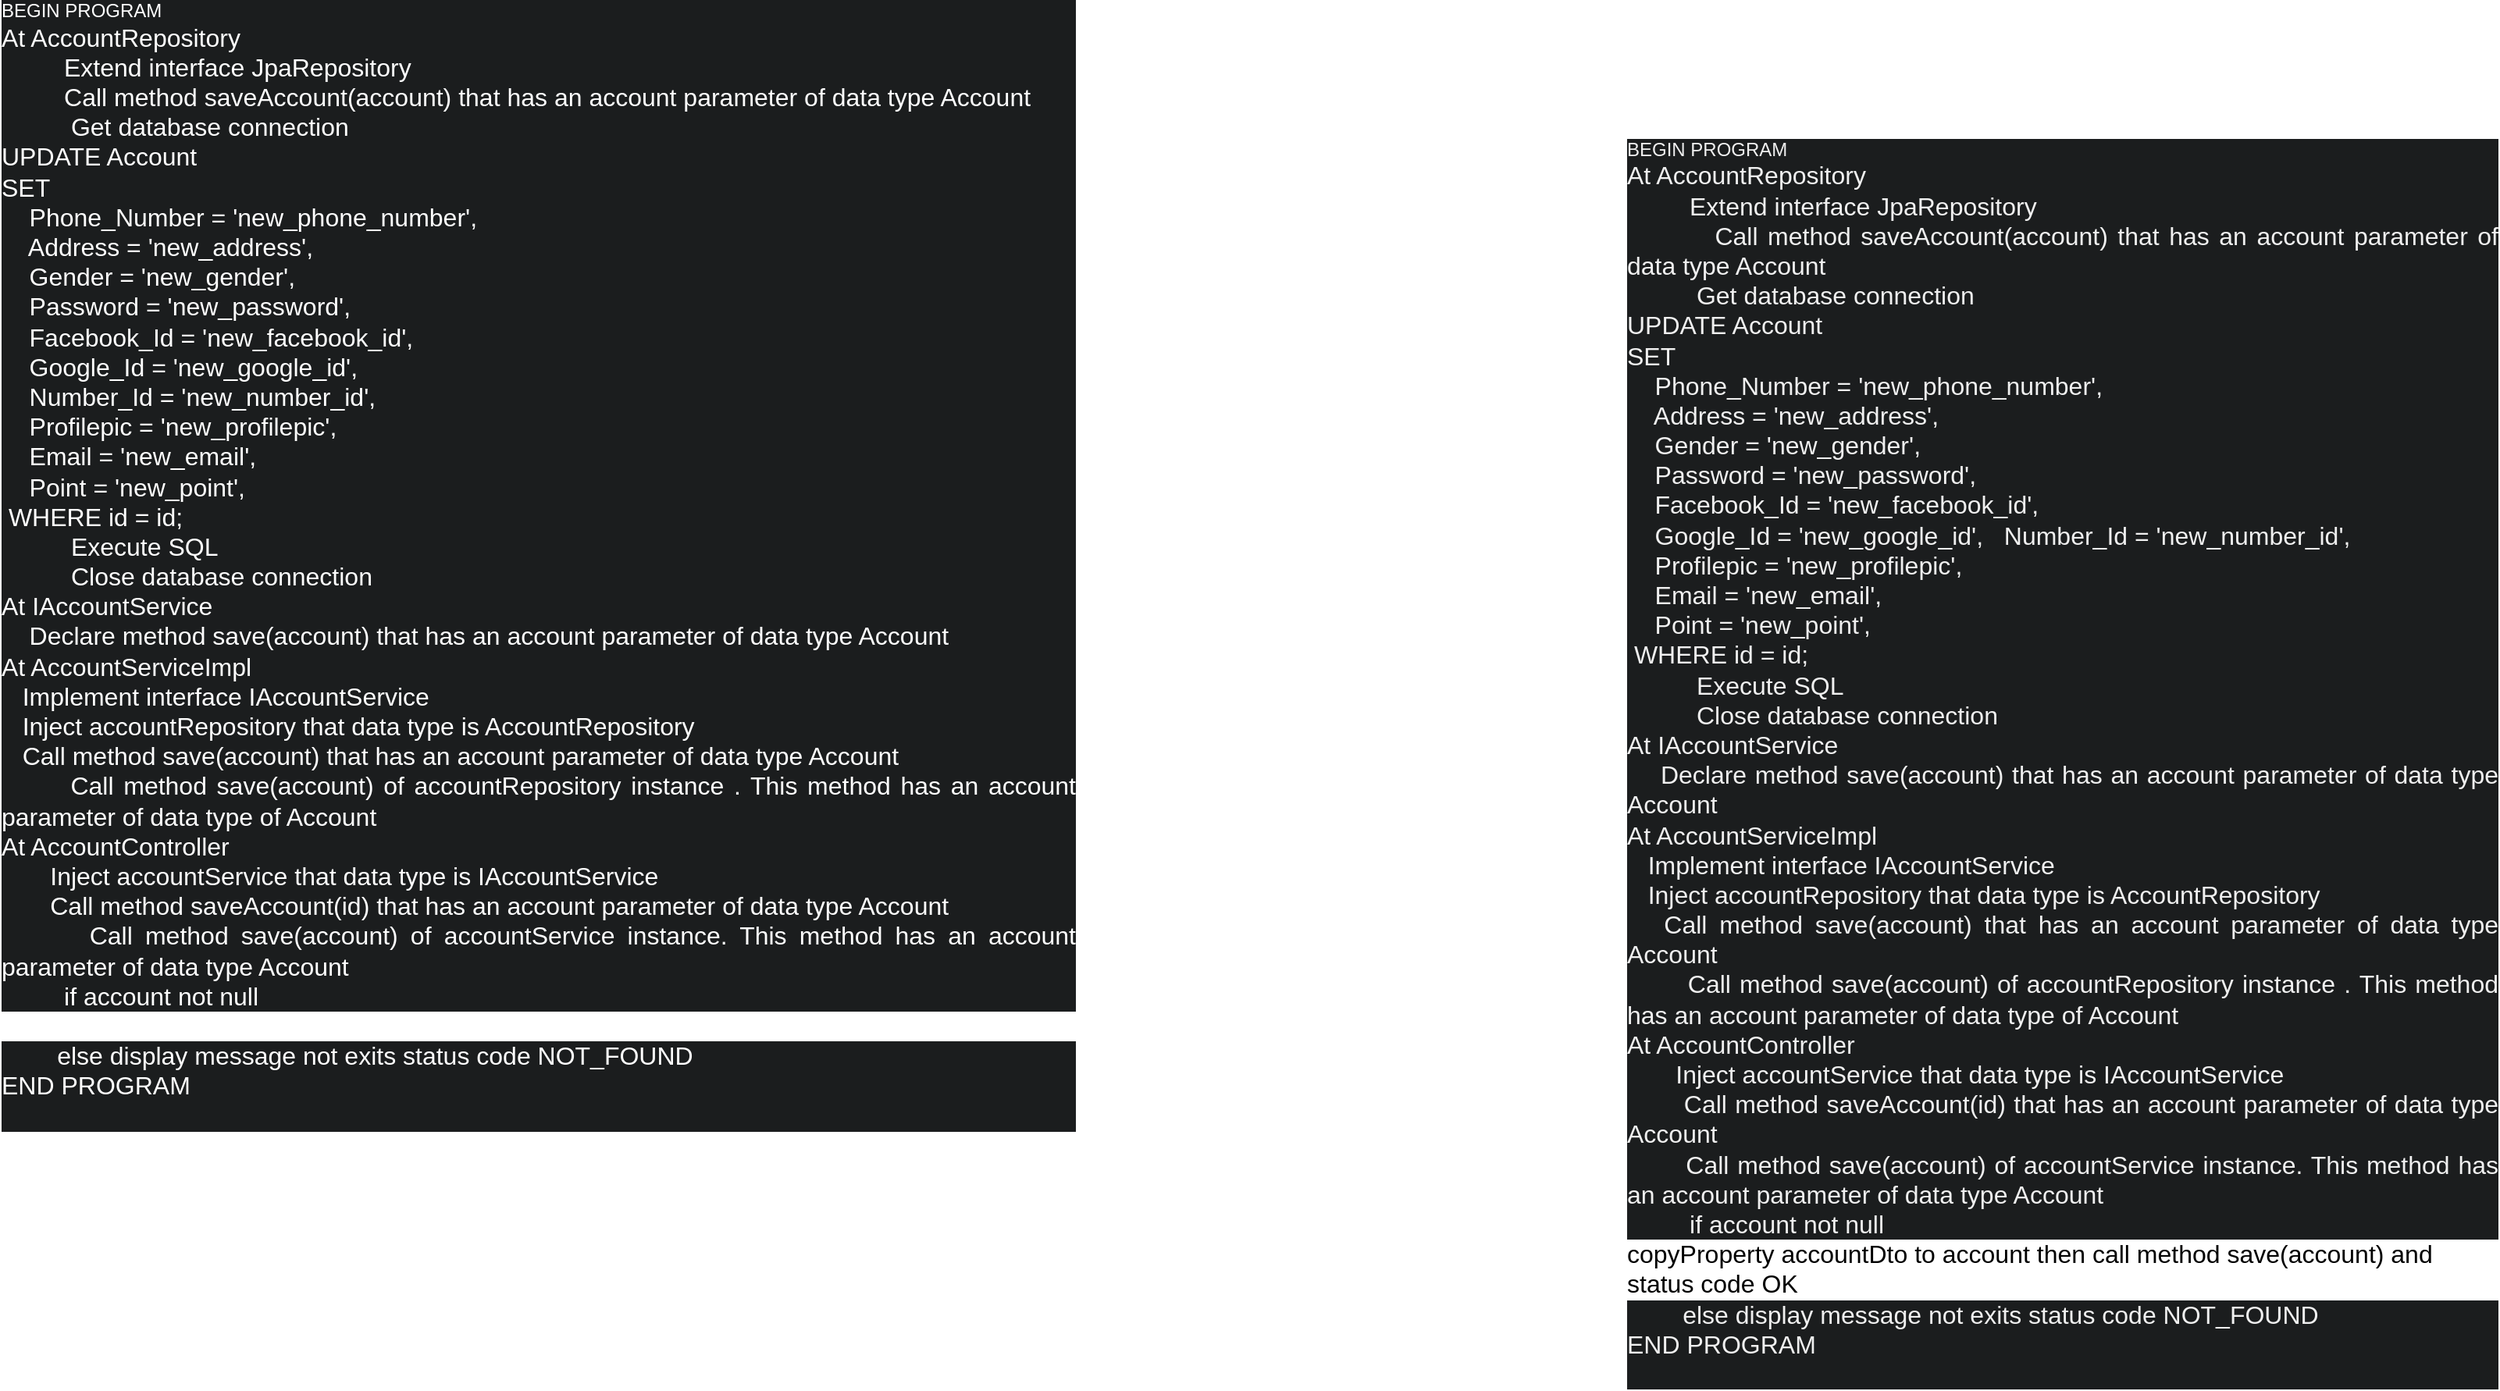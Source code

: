 <mxfile version="23.1.5" type="device">
  <diagram name="Page-1" id="qvxfDQ4nsBVQeI58UyfF">
    <mxGraphModel dx="1674" dy="836" grid="1" gridSize="10" guides="1" tooltips="1" connect="1" arrows="1" fold="1" page="1" pageScale="1" pageWidth="850" pageHeight="1100" math="0" shadow="0">
      <root>
        <mxCell id="0" />
        <mxCell id="1" parent="0" />
        <mxCell id="0M5ZNUjyXzmaw6r4NHMo-1" value="&lt;div style=&quot;border-color: rgb(0, 0, 0); color: rgb(240, 240, 240); font-family: Helvetica; font-style: normal; font-variant-ligatures: normal; font-variant-caps: normal; letter-spacing: normal; orphans: 2; text-indent: 0px; text-transform: none; widows: 2; word-spacing: 0px; -webkit-text-stroke-width: 0px; background-color: rgb(27, 29, 30); text-decoration-thickness: initial; text-decoration-style: initial; text-decoration-color: initial; text-align: justify;&quot;&gt;&lt;font style=&quot;font-size: 12px;&quot;&gt;BEGIN PROGRAM&lt;/font&gt;&lt;/div&gt;&lt;div style=&quot;border-color: rgb(0, 0, 0); color: rgb(240, 240, 240); font-family: Helvetica; font-style: normal; font-variant-ligatures: normal; font-variant-caps: normal; letter-spacing: normal; orphans: 2; text-indent: 0px; text-transform: none; widows: 2; word-spacing: 0px; -webkit-text-stroke-width: 0px; background-color: rgb(27, 29, 30); text-decoration-thickness: initial; text-decoration-style: initial; text-decoration-color: initial; text-align: justify;&quot;&gt;&lt;font size=&quot;3&quot;&gt;At AccountRepository&lt;/font&gt;&lt;/div&gt;&lt;div style=&quot;border-color: rgb(0, 0, 0); color: rgb(240, 240, 240); font-family: Helvetica; font-style: normal; font-variant-ligatures: normal; font-variant-caps: normal; letter-spacing: normal; orphans: 2; text-indent: 0px; text-transform: none; widows: 2; word-spacing: 0px; -webkit-text-stroke-width: 0px; background-color: rgb(27, 29, 30); text-decoration-thickness: initial; text-decoration-style: initial; text-decoration-color: initial; text-align: justify;&quot;&gt;&lt;font size=&quot;3&quot;&gt;&amp;nbsp; &amp;nbsp; &amp;nbsp; &amp;nbsp; &amp;nbsp;Extend interface JpaRepository&lt;/font&gt;&lt;/div&gt;&lt;div style=&quot;border-color: rgb(0, 0, 0); color: rgb(240, 240, 240); font-family: Helvetica; font-style: normal; font-variant-ligatures: normal; font-variant-caps: normal; letter-spacing: normal; orphans: 2; text-indent: 0px; text-transform: none; widows: 2; word-spacing: 0px; -webkit-text-stroke-width: 0px; background-color: rgb(27, 29, 30); text-decoration-thickness: initial; text-decoration-style: initial; text-decoration-color: initial; text-align: justify;&quot;&gt;&lt;font size=&quot;3&quot;&gt;&amp;nbsp; &amp;nbsp; &amp;nbsp; &amp;nbsp; &amp;nbsp;Call method saveAccount(account) that has an account parameter of data type Account&lt;/font&gt;&lt;/div&gt;&lt;div style=&quot;border-color: rgb(0, 0, 0); color: rgb(240, 240, 240); font-family: Helvetica; font-style: normal; font-variant-ligatures: normal; font-variant-caps: normal; letter-spacing: normal; orphans: 2; text-indent: 0px; text-transform: none; widows: 2; word-spacing: 0px; -webkit-text-stroke-width: 0px; background-color: rgb(27, 29, 30); text-decoration-thickness: initial; text-decoration-style: initial; text-decoration-color: initial; text-align: justify;&quot;&gt;&lt;font size=&quot;3&quot;&gt;&amp;nbsp; &amp;nbsp; &amp;nbsp; &amp;nbsp; &amp;nbsp; Get database connection&amp;nbsp; &amp;nbsp;&lt;/font&gt;&lt;/div&gt;&lt;div style=&quot;border-color: rgb(0, 0, 0); color: rgb(240, 240, 240); font-family: Helvetica; font-style: normal; font-variant-ligatures: normal; font-variant-caps: normal; letter-spacing: normal; orphans: 2; text-indent: 0px; text-transform: none; widows: 2; word-spacing: 0px; -webkit-text-stroke-width: 0px; background-color: rgb(27, 29, 30); text-decoration-thickness: initial; text-decoration-style: initial; text-decoration-color: initial; text-align: justify;&quot;&gt;&lt;div style=&quot;border-color: rgb(0, 0, 0);&quot;&gt;&lt;div&gt;&lt;font size=&quot;3&quot;&gt;UPDATE Account&lt;/font&gt;&lt;/div&gt;&lt;div&gt;&lt;font size=&quot;3&quot;&gt;SET&amp;nbsp;&lt;/font&gt;&lt;/div&gt;&lt;div&gt;&lt;font size=&quot;3&quot;&gt;&amp;nbsp; &amp;nbsp; Phone_Number = &#39;new_phone_number&#39;,&lt;/font&gt;&lt;/div&gt;&lt;div&gt;&lt;font size=&quot;3&quot;&gt;&amp;nbsp; &amp;nbsp; Address = &#39;new_address&#39;,&lt;/font&gt;&lt;/div&gt;&lt;div&gt;&lt;font size=&quot;3&quot;&gt;&amp;nbsp; &amp;nbsp; Gender = &#39;new_gender&#39;,&lt;/font&gt;&lt;/div&gt;&lt;div&gt;&lt;font size=&quot;3&quot;&gt;&amp;nbsp; &amp;nbsp; Password = &#39;new_password&#39;,&lt;/font&gt;&lt;/div&gt;&lt;div&gt;&lt;font size=&quot;3&quot;&gt;&amp;nbsp; &amp;nbsp; Facebook_Id = &#39;new_facebook_id&#39;,&lt;/font&gt;&lt;/div&gt;&lt;div&gt;&lt;font size=&quot;3&quot;&gt;&amp;nbsp; &amp;nbsp; Google_Id = &#39;new_google_id&#39;,&lt;/font&gt;&lt;span style=&quot;font-size: medium;&quot;&gt;&amp;nbsp; &amp;nbsp;Number_Id = &#39;new_number_id&#39;,&lt;/span&gt;&lt;/div&gt;&lt;div&gt;&lt;font size=&quot;3&quot;&gt;&amp;nbsp; &amp;nbsp; Profilepic = &#39;new_profilepic&#39;,&lt;/font&gt;&lt;/div&gt;&lt;div&gt;&lt;font size=&quot;3&quot;&gt;&amp;nbsp; &amp;nbsp; Email = &#39;new_email&#39;,&lt;/font&gt;&lt;/div&gt;&lt;div&gt;&lt;font size=&quot;3&quot;&gt;&amp;nbsp; &amp;nbsp; Point = &#39;new_point&#39;,&lt;/font&gt;&lt;/div&gt;&lt;div&gt;&lt;font size=&quot;3&quot;&gt;&amp;nbsp;WHERE id = id;&lt;/font&gt;&lt;/div&gt;&lt;/div&gt;&lt;/div&gt;&lt;div style=&quot;border-color: rgb(0, 0, 0); color: rgb(240, 240, 240); font-family: Helvetica; font-style: normal; font-variant-ligatures: normal; font-variant-caps: normal; letter-spacing: normal; orphans: 2; text-indent: 0px; text-transform: none; widows: 2; word-spacing: 0px; -webkit-text-stroke-width: 0px; background-color: rgb(27, 29, 30); text-decoration-thickness: initial; text-decoration-style: initial; text-decoration-color: initial; text-align: justify;&quot;&gt;&lt;font size=&quot;3&quot;&gt;&amp;nbsp; &amp;nbsp; &amp;nbsp; &amp;nbsp; &amp;nbsp; Execute SQL&lt;/font&gt;&lt;/div&gt;&lt;div style=&quot;border-color: rgb(0, 0, 0); color: rgb(240, 240, 240); font-family: Helvetica; font-style: normal; font-variant-ligatures: normal; font-variant-caps: normal; letter-spacing: normal; orphans: 2; text-indent: 0px; text-transform: none; widows: 2; word-spacing: 0px; -webkit-text-stroke-width: 0px; background-color: rgb(27, 29, 30); text-decoration-thickness: initial; text-decoration-style: initial; text-decoration-color: initial; text-align: justify;&quot;&gt;&lt;font size=&quot;3&quot;&gt;&amp;nbsp; &amp;nbsp; &amp;nbsp; &amp;nbsp; &amp;nbsp; Close database connection&lt;/font&gt;&lt;/div&gt;&lt;div style=&quot;border-color: rgb(0, 0, 0); color: rgb(240, 240, 240); font-family: Helvetica; font-style: normal; font-variant-ligatures: normal; font-variant-caps: normal; letter-spacing: normal; orphans: 2; text-indent: 0px; text-transform: none; widows: 2; word-spacing: 0px; -webkit-text-stroke-width: 0px; background-color: rgb(27, 29, 30); text-decoration-thickness: initial; text-decoration-style: initial; text-decoration-color: initial; text-align: justify;&quot;&gt;&lt;font size=&quot;3&quot;&gt;At IAccountService&amp;nbsp;&lt;/font&gt;&lt;/div&gt;&lt;div style=&quot;border-color: rgb(0, 0, 0); color: rgb(240, 240, 240); font-family: Helvetica; font-style: normal; font-variant-ligatures: normal; font-variant-caps: normal; letter-spacing: normal; orphans: 2; text-indent: 0px; text-transform: none; widows: 2; word-spacing: 0px; -webkit-text-stroke-width: 0px; background-color: rgb(27, 29, 30); text-decoration-thickness: initial; text-decoration-style: initial; text-decoration-color: initial; text-align: justify;&quot;&gt;&lt;font size=&quot;3&quot;&gt;&amp;nbsp; &amp;nbsp; Declare method save(account) that has an account parameter of data type Account&lt;span style=&quot;&quot;&gt;&lt;span style=&quot;white-space: pre;&quot;&gt;&amp;nbsp;&amp;nbsp;&amp;nbsp;&amp;nbsp;&lt;/span&gt;&lt;/span&gt;&lt;/font&gt;&lt;/div&gt;&lt;div style=&quot;border-color: rgb(0, 0, 0); color: rgb(240, 240, 240); font-family: Helvetica; font-style: normal; font-variant-ligatures: normal; font-variant-caps: normal; letter-spacing: normal; orphans: 2; text-indent: 0px; text-transform: none; widows: 2; word-spacing: 0px; -webkit-text-stroke-width: 0px; background-color: rgb(27, 29, 30); text-decoration-thickness: initial; text-decoration-style: initial; text-decoration-color: initial; text-align: justify;&quot;&gt;&lt;font size=&quot;3&quot;&gt;At AccountServiceImpl&amp;nbsp;&lt;/font&gt;&lt;/div&gt;&lt;div style=&quot;border-color: rgb(0, 0, 0); color: rgb(240, 240, 240); font-family: Helvetica; font-style: normal; font-variant-ligatures: normal; font-variant-caps: normal; letter-spacing: normal; orphans: 2; text-indent: 0px; text-transform: none; widows: 2; word-spacing: 0px; -webkit-text-stroke-width: 0px; background-color: rgb(27, 29, 30); text-decoration-thickness: initial; text-decoration-style: initial; text-decoration-color: initial; text-align: justify;&quot;&gt;&lt;font size=&quot;3&quot;&gt;&amp;nbsp; &amp;nbsp;Implement interface IAccountService&lt;/font&gt;&lt;/div&gt;&lt;div style=&quot;border-color: rgb(0, 0, 0); color: rgb(240, 240, 240); font-family: Helvetica; font-style: normal; font-variant-ligatures: normal; font-variant-caps: normal; letter-spacing: normal; orphans: 2; text-indent: 0px; text-transform: none; widows: 2; word-spacing: 0px; -webkit-text-stroke-width: 0px; background-color: rgb(27, 29, 30); text-decoration-thickness: initial; text-decoration-style: initial; text-decoration-color: initial; text-align: justify;&quot;&gt;&lt;font size=&quot;3&quot;&gt;&amp;nbsp; &amp;nbsp;Inject accountRepository that data type is AccountRepository&lt;/font&gt;&lt;/div&gt;&lt;div style=&quot;border-color: rgb(0, 0, 0); color: rgb(240, 240, 240); font-family: Helvetica; font-style: normal; font-variant-ligatures: normal; font-variant-caps: normal; letter-spacing: normal; orphans: 2; text-indent: 0px; text-transform: none; widows: 2; word-spacing: 0px; -webkit-text-stroke-width: 0px; background-color: rgb(27, 29, 30); text-decoration-thickness: initial; text-decoration-style: initial; text-decoration-color: initial; text-align: justify;&quot;&gt;&lt;font size=&quot;3&quot;&gt;&amp;nbsp; &amp;nbsp;Call method save(account) that has an account parameter of data type Account&amp;nbsp;&lt;/font&gt;&lt;/div&gt;&lt;div style=&quot;border-color: rgb(0, 0, 0); color: rgb(240, 240, 240); font-family: Helvetica; font-style: normal; font-variant-ligatures: normal; font-variant-caps: normal; letter-spacing: normal; orphans: 2; text-indent: 0px; text-transform: none; widows: 2; word-spacing: 0px; -webkit-text-stroke-width: 0px; background-color: rgb(27, 29, 30); text-decoration-thickness: initial; text-decoration-style: initial; text-decoration-color: initial; text-align: justify;&quot;&gt;&lt;font size=&quot;3&quot;&gt;&amp;nbsp; &amp;nbsp; &amp;nbsp; &amp;nbsp;Call method save(account) of accountRepository instance . This method has an account parameter of data type of Account&lt;/font&gt;&lt;/div&gt;&lt;div style=&quot;border-color: rgb(0, 0, 0); color: rgb(240, 240, 240); font-family: Helvetica; font-style: normal; font-variant-ligatures: normal; font-variant-caps: normal; letter-spacing: normal; orphans: 2; text-indent: 0px; text-transform: none; widows: 2; word-spacing: 0px; -webkit-text-stroke-width: 0px; background-color: rgb(27, 29, 30); text-decoration-thickness: initial; text-decoration-style: initial; text-decoration-color: initial; text-align: justify;&quot;&gt;&lt;font size=&quot;3&quot;&gt;At AccountController&lt;/font&gt;&lt;/div&gt;&lt;div style=&quot;border-color: rgb(0, 0, 0); color: rgb(240, 240, 240); font-family: Helvetica; font-style: normal; font-variant-ligatures: normal; font-variant-caps: normal; letter-spacing: normal; orphans: 2; text-indent: 0px; text-transform: none; widows: 2; word-spacing: 0px; -webkit-text-stroke-width: 0px; background-color: rgb(27, 29, 30); text-decoration-thickness: initial; text-decoration-style: initial; text-decoration-color: initial; text-align: justify;&quot;&gt;&lt;font size=&quot;3&quot;&gt;&amp;nbsp; &amp;nbsp; &amp;nbsp; &amp;nbsp;Inject accountService that data type is IAccountService&lt;/font&gt;&lt;/div&gt;&lt;div style=&quot;border-color: rgb(0, 0, 0); color: rgb(240, 240, 240); font-family: Helvetica; font-style: normal; font-variant-ligatures: normal; font-variant-caps: normal; letter-spacing: normal; orphans: 2; text-indent: 0px; text-transform: none; widows: 2; word-spacing: 0px; -webkit-text-stroke-width: 0px; background-color: rgb(27, 29, 30); text-decoration-thickness: initial; text-decoration-style: initial; text-decoration-color: initial; text-align: justify;&quot;&gt;&lt;font size=&quot;3&quot;&gt;&amp;nbsp; &amp;nbsp; &amp;nbsp; &amp;nbsp;Call method saveAccount(id) that has an account parameter of data type Account&lt;/font&gt;&lt;/div&gt;&lt;div style=&quot;border-color: rgb(0, 0, 0); color: rgb(240, 240, 240); font-family: Helvetica; font-style: normal; font-variant-ligatures: normal; font-variant-caps: normal; letter-spacing: normal; orphans: 2; text-indent: 0px; text-transform: none; widows: 2; word-spacing: 0px; -webkit-text-stroke-width: 0px; background-color: rgb(27, 29, 30); text-decoration-thickness: initial; text-decoration-style: initial; text-decoration-color: initial; text-align: justify;&quot;&gt;&lt;font size=&quot;3&quot;&gt;&amp;nbsp; &amp;nbsp; &amp;nbsp; &amp;nbsp;Call method save(account) of accountService instance. This method has an account parameter of data type Account&amp;nbsp;&lt;/font&gt;&lt;/div&gt;&lt;div style=&quot;border-color: rgb(0, 0, 0); color: rgb(240, 240, 240); font-family: Helvetica; font-style: normal; font-variant-ligatures: normal; font-variant-caps: normal; letter-spacing: normal; orphans: 2; text-indent: 0px; text-transform: none; widows: 2; word-spacing: 0px; -webkit-text-stroke-width: 0px; background-color: rgb(27, 29, 30); text-decoration-thickness: initial; text-decoration-style: initial; text-decoration-color: initial; text-align: justify;&quot;&gt;&lt;font size=&quot;3&quot;&gt;&amp;nbsp; &amp;nbsp; &amp;nbsp; &amp;nbsp; &amp;nbsp;if account not null&lt;/font&gt;&lt;/div&gt;&lt;font size=&quot;3&quot;&gt;copyProperty accountDto to account then&amp;nbsp;&lt;span style=&quot;text-align: justify; background-color: initial;&quot;&gt;call method save(account) and status code OK&lt;/span&gt;&lt;/font&gt;&lt;div style=&quot;border-color: rgb(0, 0, 0); color: rgb(240, 240, 240); font-family: Helvetica; font-style: normal; font-variant-ligatures: normal; font-variant-caps: normal; letter-spacing: normal; orphans: 2; text-indent: 0px; text-transform: none; widows: 2; word-spacing: 0px; -webkit-text-stroke-width: 0px; background-color: rgb(27, 29, 30); text-decoration-thickness: initial; text-decoration-style: initial; text-decoration-color: initial; text-align: justify;&quot;&gt;&lt;font size=&quot;3&quot;&gt;&amp;nbsp; &amp;nbsp; &amp;nbsp; &amp;nbsp; else display message not exits status code NOT_FOUND&lt;/font&gt;&lt;/div&gt;&lt;div style=&quot;border-color: rgb(0, 0, 0); color: rgb(240, 240, 240); font-family: Helvetica; font-style: normal; font-variant-ligatures: normal; font-variant-caps: normal; letter-spacing: normal; orphans: 2; text-indent: 0px; text-transform: none; widows: 2; word-spacing: 0px; -webkit-text-stroke-width: 0px; background-color: rgb(27, 29, 30); text-decoration-thickness: initial; text-decoration-style: initial; text-decoration-color: initial; text-align: justify;&quot;&gt;&lt;font size=&quot;3&quot;&gt;END PROGRAM&lt;/font&gt;&lt;/div&gt;&lt;div style=&quot;border-color: rgb(0, 0, 0); color: rgb(240, 240, 240); font-family: Helvetica; font-style: normal; font-variant-ligatures: normal; font-variant-caps: normal; letter-spacing: normal; orphans: 2; text-indent: 0px; text-transform: none; widows: 2; word-spacing: 0px; -webkit-text-stroke-width: 0px; background-color: rgb(27, 29, 30); text-decoration-thickness: initial; text-decoration-style: initial; text-decoration-color: initial; text-align: justify;&quot;&gt;&lt;font size=&quot;3&quot;&gt;&amp;nbsp; &amp;nbsp; &amp;nbsp; &amp;nbsp;&lt;/font&gt;&lt;/div&gt;" style="text;whiteSpace=wrap;html=1;" parent="1" vertex="1">
          <mxGeometry x="1130" y="410" width="560" height="560" as="geometry" />
        </mxCell>
        <mxCell id="esCGMjhMR_f1ZKcurnIp-2" value="&lt;div style=&quot;border-color: rgb(0, 0, 0); background-color: rgb(27, 29, 30); text-align: justify;&quot;&gt;&lt;font color=&quot;#ffffff&quot; style=&quot;border-color: var(--border-color);&quot;&gt;BEGIN PROGRAM&lt;/font&gt;&lt;/div&gt;&lt;div style=&quot;border-color: rgb(0, 0, 0); background-color: rgb(27, 29, 30); text-align: justify;&quot;&gt;&lt;font color=&quot;#ffffff&quot; style=&quot;border-color: var(--border-color);&quot; size=&quot;3&quot;&gt;At AccountRepository&lt;/font&gt;&lt;/div&gt;&lt;div style=&quot;border-color: rgb(0, 0, 0); background-color: rgb(27, 29, 30); text-align: justify;&quot;&gt;&lt;font color=&quot;#ffffff&quot; style=&quot;border-color: var(--border-color);&quot; size=&quot;3&quot;&gt;&amp;nbsp; &amp;nbsp; &amp;nbsp; &amp;nbsp; &amp;nbsp;Extend interface JpaRepository&lt;/font&gt;&lt;/div&gt;&lt;div style=&quot;border-color: rgb(0, 0, 0); background-color: rgb(27, 29, 30); text-align: justify;&quot;&gt;&lt;font color=&quot;#ffffff&quot; style=&quot;border-color: var(--border-color);&quot; size=&quot;3&quot;&gt;&amp;nbsp; &amp;nbsp; &amp;nbsp; &amp;nbsp; &amp;nbsp;Call method saveAccount(account) that has an account parameter of data type Account&lt;/font&gt;&lt;/div&gt;&lt;div style=&quot;border-color: rgb(0, 0, 0); background-color: rgb(27, 29, 30); text-align: justify;&quot;&gt;&lt;font color=&quot;#ffffff&quot; style=&quot;border-color: var(--border-color);&quot; size=&quot;3&quot;&gt;&amp;nbsp; &amp;nbsp; &amp;nbsp; &amp;nbsp; &amp;nbsp; Get database connection&amp;nbsp; &amp;nbsp;&lt;/font&gt;&lt;/div&gt;&lt;div style=&quot;border-color: rgb(0, 0, 0); background-color: rgb(27, 29, 30); text-align: justify;&quot;&gt;&lt;div style=&quot;border-color: rgb(0, 0, 0);&quot;&gt;&lt;div style=&quot;border-color: var(--border-color);&quot;&gt;&lt;font color=&quot;#ffffff&quot; style=&quot;border-color: var(--border-color);&quot; size=&quot;3&quot;&gt;UPDATE Account&lt;/font&gt;&lt;/div&gt;&lt;div style=&quot;border-color: var(--border-color);&quot;&gt;&lt;font color=&quot;#ffffff&quot; style=&quot;border-color: var(--border-color);&quot; size=&quot;3&quot;&gt;SET&amp;nbsp;&lt;/font&gt;&lt;/div&gt;&lt;div style=&quot;border-color: var(--border-color);&quot;&gt;&lt;font color=&quot;#ffffff&quot; style=&quot;border-color: var(--border-color);&quot; size=&quot;3&quot;&gt;&amp;nbsp; &amp;nbsp; Phone_Number = &#39;new_phone_number&#39;,&lt;/font&gt;&lt;/div&gt;&lt;div style=&quot;border-color: var(--border-color);&quot;&gt;&lt;font color=&quot;#ffffff&quot; style=&quot;border-color: var(--border-color);&quot; size=&quot;3&quot;&gt;&amp;nbsp; &amp;nbsp; Address = &#39;new_address&#39;,&lt;/font&gt;&lt;/div&gt;&lt;div style=&quot;border-color: var(--border-color);&quot;&gt;&lt;font color=&quot;#ffffff&quot; style=&quot;border-color: var(--border-color);&quot; size=&quot;3&quot;&gt;&amp;nbsp; &amp;nbsp; Gender = &#39;new_gender&#39;,&lt;/font&gt;&lt;/div&gt;&lt;div style=&quot;border-color: var(--border-color);&quot;&gt;&lt;font color=&quot;#ffffff&quot; style=&quot;border-color: var(--border-color);&quot; size=&quot;3&quot;&gt;&amp;nbsp; &amp;nbsp; Password = &#39;new_password&#39;,&lt;/font&gt;&lt;/div&gt;&lt;div style=&quot;border-color: var(--border-color);&quot;&gt;&lt;font color=&quot;#ffffff&quot; style=&quot;border-color: var(--border-color);&quot; size=&quot;3&quot;&gt;&amp;nbsp; &amp;nbsp; Facebook_Id = &#39;new_facebook_id&#39;,&lt;/font&gt;&lt;/div&gt;&lt;div style=&quot;border-color: var(--border-color);&quot;&gt;&lt;font color=&quot;#ffffff&quot; style=&quot;border-color: var(--border-color);&quot; size=&quot;3&quot;&gt;&amp;nbsp; &amp;nbsp; Google_Id = &#39;new_google_id&#39;,&lt;/font&gt;&lt;/div&gt;&lt;div style=&quot;border-color: var(--border-color);&quot;&gt;&lt;font color=&quot;#ffffff&quot; style=&quot;border-color: var(--border-color);&quot; size=&quot;3&quot;&gt;&amp;nbsp; &amp;nbsp; Number_Id = &#39;new_number_id&#39;,&lt;/font&gt;&lt;/div&gt;&lt;div style=&quot;border-color: var(--border-color);&quot;&gt;&lt;font color=&quot;#ffffff&quot; style=&quot;border-color: var(--border-color);&quot; size=&quot;3&quot;&gt;&amp;nbsp; &amp;nbsp; Profilepic = &#39;new_profilepic&#39;,&lt;/font&gt;&lt;/div&gt;&lt;div style=&quot;border-color: var(--border-color);&quot;&gt;&lt;font color=&quot;#ffffff&quot; style=&quot;border-color: var(--border-color);&quot; size=&quot;3&quot;&gt;&amp;nbsp; &amp;nbsp; Email = &#39;new_email&#39;,&lt;/font&gt;&lt;/div&gt;&lt;div style=&quot;border-color: var(--border-color);&quot;&gt;&lt;font color=&quot;#ffffff&quot; style=&quot;border-color: var(--border-color);&quot; size=&quot;3&quot;&gt;&amp;nbsp; &amp;nbsp; Point = &#39;new_point&#39;,&lt;/font&gt;&lt;/div&gt;&lt;div style=&quot;border-color: var(--border-color);&quot;&gt;&lt;font color=&quot;#ffffff&quot; style=&quot;border-color: var(--border-color);&quot; size=&quot;3&quot;&gt;&amp;nbsp;WHERE id = id;&lt;/font&gt;&lt;/div&gt;&lt;/div&gt;&lt;/div&gt;&lt;div style=&quot;border-color: rgb(0, 0, 0); background-color: rgb(27, 29, 30); text-align: justify;&quot;&gt;&lt;font color=&quot;#ffffff&quot; style=&quot;border-color: var(--border-color);&quot; size=&quot;3&quot;&gt;&amp;nbsp; &amp;nbsp; &amp;nbsp; &amp;nbsp; &amp;nbsp; Execute SQL&lt;/font&gt;&lt;/div&gt;&lt;div style=&quot;border-color: rgb(0, 0, 0); background-color: rgb(27, 29, 30); text-align: justify;&quot;&gt;&lt;font color=&quot;#ffffff&quot; style=&quot;border-color: var(--border-color);&quot; size=&quot;3&quot;&gt;&amp;nbsp; &amp;nbsp; &amp;nbsp; &amp;nbsp; &amp;nbsp; Close database connection&lt;/font&gt;&lt;/div&gt;&lt;div style=&quot;border-color: rgb(0, 0, 0); background-color: rgb(27, 29, 30); text-align: justify;&quot;&gt;&lt;font color=&quot;#ffffff&quot; style=&quot;border-color: var(--border-color);&quot; size=&quot;3&quot;&gt;At IAccountService&amp;nbsp;&lt;/font&gt;&lt;/div&gt;&lt;div style=&quot;border-color: rgb(0, 0, 0); background-color: rgb(27, 29, 30); text-align: justify;&quot;&gt;&lt;font color=&quot;#ffffff&quot; style=&quot;border-color: var(--border-color);&quot; size=&quot;3&quot;&gt;&amp;nbsp; &amp;nbsp; Declare method save(account) that has an account parameter of data type Account&lt;span style=&quot;border-color: var(--border-color);&quot;&gt;&lt;/span&gt;&lt;/font&gt;&lt;/div&gt;&lt;div style=&quot;border-color: rgb(0, 0, 0); background-color: rgb(27, 29, 30); text-align: justify;&quot;&gt;&lt;font color=&quot;#ffffff&quot; style=&quot;border-color: var(--border-color);&quot; size=&quot;3&quot;&gt;At AccountServiceImpl&amp;nbsp;&lt;/font&gt;&lt;/div&gt;&lt;div style=&quot;border-color: rgb(0, 0, 0); background-color: rgb(27, 29, 30); text-align: justify;&quot;&gt;&lt;font color=&quot;#ffffff&quot; style=&quot;border-color: var(--border-color);&quot; size=&quot;3&quot;&gt;&amp;nbsp; &amp;nbsp;Implement interface IAccountService&lt;/font&gt;&lt;/div&gt;&lt;div style=&quot;border-color: rgb(0, 0, 0); background-color: rgb(27, 29, 30); text-align: justify;&quot;&gt;&lt;font color=&quot;#ffffff&quot; style=&quot;border-color: var(--border-color);&quot; size=&quot;3&quot;&gt;&amp;nbsp; &amp;nbsp;Inject accountRepository that data type is AccountRepository&lt;/font&gt;&lt;/div&gt;&lt;div style=&quot;border-color: rgb(0, 0, 0); background-color: rgb(27, 29, 30); text-align: justify;&quot;&gt;&lt;font color=&quot;#ffffff&quot; style=&quot;border-color: var(--border-color);&quot; size=&quot;3&quot;&gt;&amp;nbsp; &amp;nbsp;Call method save(account) that has an account parameter of data type Account&amp;nbsp;&lt;/font&gt;&lt;/div&gt;&lt;div style=&quot;border-color: rgb(0, 0, 0); background-color: rgb(27, 29, 30); text-align: justify;&quot;&gt;&lt;font color=&quot;#ffffff&quot; style=&quot;border-color: var(--border-color);&quot; size=&quot;3&quot;&gt;&amp;nbsp; &amp;nbsp; &amp;nbsp; &amp;nbsp;Call method save(account) of accountRepository instance . This method has an account parameter of data type of Account&lt;/font&gt;&lt;/div&gt;&lt;div style=&quot;border-color: rgb(0, 0, 0); background-color: rgb(27, 29, 30); text-align: justify;&quot;&gt;&lt;font color=&quot;#ffffff&quot; style=&quot;border-color: var(--border-color);&quot; size=&quot;3&quot;&gt;At AccountController&lt;/font&gt;&lt;/div&gt;&lt;div style=&quot;border-color: rgb(0, 0, 0); background-color: rgb(27, 29, 30); text-align: justify;&quot;&gt;&lt;font color=&quot;#ffffff&quot; style=&quot;border-color: var(--border-color);&quot; size=&quot;3&quot;&gt;&amp;nbsp; &amp;nbsp; &amp;nbsp; &amp;nbsp;Inject accountService that data type is IAccountService&lt;/font&gt;&lt;/div&gt;&lt;div style=&quot;border-color: rgb(0, 0, 0); background-color: rgb(27, 29, 30); text-align: justify;&quot;&gt;&lt;font color=&quot;#ffffff&quot; style=&quot;border-color: var(--border-color);&quot; size=&quot;3&quot;&gt;&amp;nbsp; &amp;nbsp; &amp;nbsp; &amp;nbsp;Call method saveAccount(id) that has an account parameter of data type Account&lt;/font&gt;&lt;/div&gt;&lt;div style=&quot;border-color: rgb(0, 0, 0); background-color: rgb(27, 29, 30); text-align: justify;&quot;&gt;&lt;font color=&quot;#ffffff&quot; style=&quot;border-color: var(--border-color);&quot; size=&quot;3&quot;&gt;&amp;nbsp; &amp;nbsp; &amp;nbsp; &amp;nbsp;Call method save(account) of accountService instance. This method has an account parameter of data type Account&amp;nbsp;&lt;/font&gt;&lt;/div&gt;&lt;div style=&quot;border-color: rgb(0, 0, 0); background-color: rgb(27, 29, 30); text-align: justify;&quot;&gt;&lt;font color=&quot;#ffffff&quot; style=&quot;border-color: var(--border-color);&quot; size=&quot;3&quot;&gt;&amp;nbsp; &amp;nbsp; &amp;nbsp; &amp;nbsp; &amp;nbsp;if account not null&lt;/font&gt;&lt;/div&gt;&lt;font color=&quot;#ffffff&quot; style=&quot;border-color: var(--border-color); text-align: left;&quot; size=&quot;3&quot;&gt;&lt;div style=&quot;text-align: justify;&quot;&gt;&lt;span style=&quot;background-color: initial;&quot;&gt;copyProperty accountDto to account then&amp;nbsp;&lt;/span&gt;&lt;span style=&quot;background-color: initial; border-color: var(--border-color); text-align: justify;&quot;&gt;call method save(account) and status code OK&lt;/span&gt;&lt;/div&gt;&lt;/font&gt;&lt;div style=&quot;border-color: rgb(0, 0, 0); background-color: rgb(27, 29, 30); text-align: justify;&quot;&gt;&lt;font color=&quot;#ffffff&quot; style=&quot;border-color: var(--border-color);&quot; size=&quot;3&quot;&gt;&amp;nbsp; &amp;nbsp; &amp;nbsp; &amp;nbsp; else display message not exits status code NOT_FOUND&lt;/font&gt;&lt;/div&gt;&lt;div style=&quot;border-color: rgb(0, 0, 0); background-color: rgb(27, 29, 30); text-align: justify;&quot;&gt;&lt;font color=&quot;#ffffff&quot; style=&quot;border-color: var(--border-color);&quot; size=&quot;3&quot;&gt;END PROGRAM&lt;/font&gt;&lt;/div&gt;&lt;div style=&quot;border-color: rgb(0, 0, 0); background-color: rgb(27, 29, 30); text-align: justify;&quot;&gt;&lt;font color=&quot;#ffffff&quot; style=&quot;border-color: var(--border-color);&quot; size=&quot;3&quot;&gt;&amp;nbsp; &amp;nbsp; &amp;nbsp; &amp;nbsp;&lt;/font&gt;&lt;/div&gt;" style="text;html=1;align=center;verticalAlign=middle;whiteSpace=wrap;rounded=0;" vertex="1" parent="1">
          <mxGeometry x="90" y="350" width="690" height="680" as="geometry" />
        </mxCell>
      </root>
    </mxGraphModel>
  </diagram>
</mxfile>
